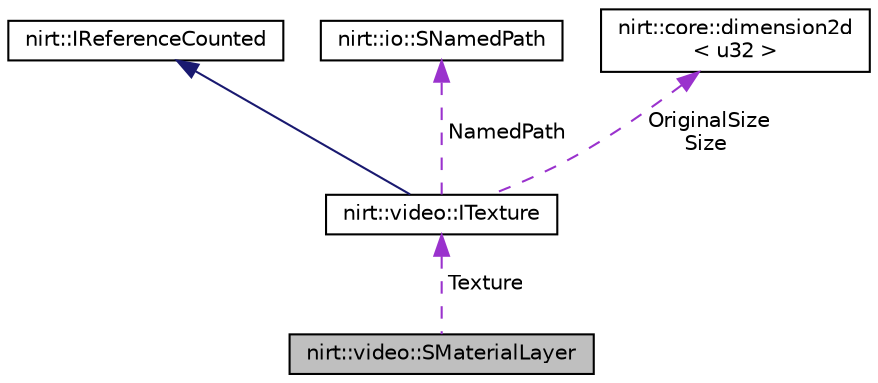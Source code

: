 digraph "nirt::video::SMaterialLayer"
{
 // LATEX_PDF_SIZE
  edge [fontname="Helvetica",fontsize="10",labelfontname="Helvetica",labelfontsize="10"];
  node [fontname="Helvetica",fontsize="10",shape=record];
  Node1 [label="nirt::video::SMaterialLayer",height=0.2,width=0.4,color="black", fillcolor="grey75", style="filled", fontcolor="black",tooltip="Struct for holding material parameters which exist per texture layer."];
  Node2 -> Node1 [dir="back",color="darkorchid3",fontsize="10",style="dashed",label=" Texture" ,fontname="Helvetica"];
  Node2 [label="nirt::video::ITexture",height=0.2,width=0.4,color="black", fillcolor="white", style="filled",URL="$classnirt_1_1video_1_1ITexture.html",tooltip="Interface of a Video Driver dependent Texture."];
  Node3 -> Node2 [dir="back",color="midnightblue",fontsize="10",style="solid",fontname="Helvetica"];
  Node3 [label="nirt::IReferenceCounted",height=0.2,width=0.4,color="black", fillcolor="white", style="filled",URL="$classnirt_1_1IReferenceCounted.html",tooltip="Base class of most objects of the Nirtcpp Engine."];
  Node4 -> Node2 [dir="back",color="darkorchid3",fontsize="10",style="dashed",label=" NamedPath" ,fontname="Helvetica"];
  Node4 [label="nirt::io::SNamedPath",height=0.2,width=0.4,color="black", fillcolor="white", style="filled",URL="$structnirt_1_1io_1_1SNamedPath.html",tooltip="Used in places where we identify objects by a filename, but don't actually work with the real filenam..."];
  Node5 -> Node2 [dir="back",color="darkorchid3",fontsize="10",style="dashed",label=" OriginalSize\nSize" ,fontname="Helvetica"];
  Node5 [label="nirt::core::dimension2d\l\< u32 \>",height=0.2,width=0.4,color="black", fillcolor="white", style="filled",URL="$classnirt_1_1core_1_1dimension2d.html",tooltip=" "];
}
